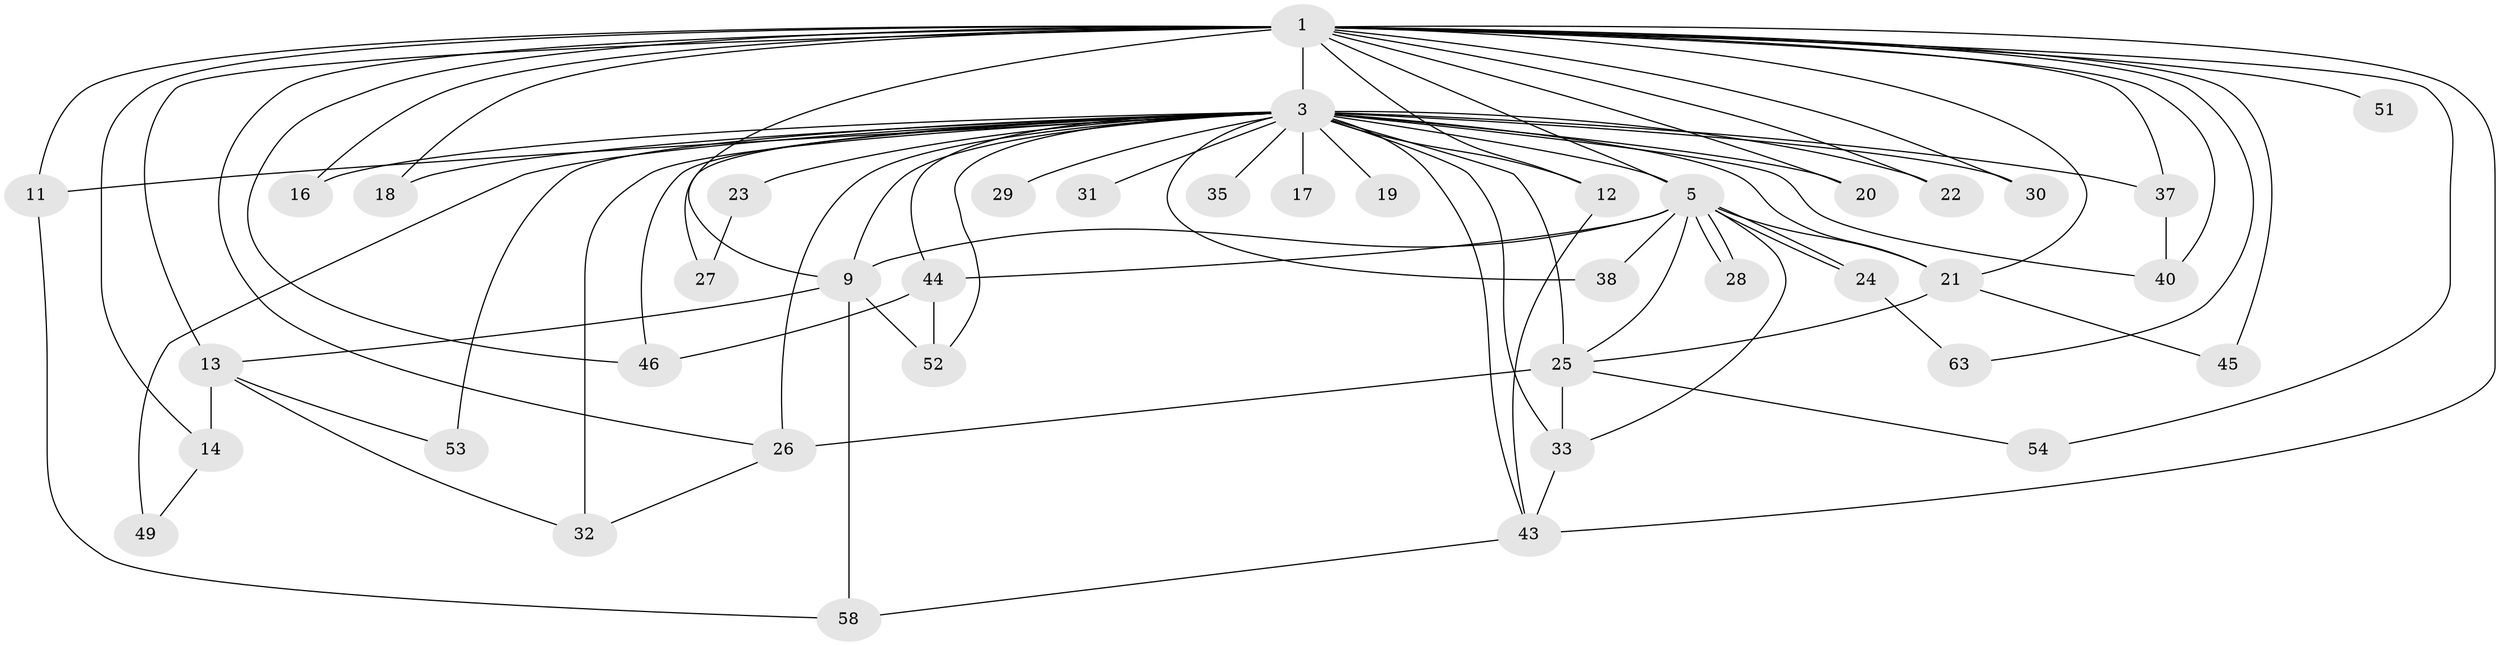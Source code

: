 // original degree distribution, {15: 0.012195121951219513, 30: 0.012195121951219513, 16: 0.012195121951219513, 17: 0.012195121951219513, 26: 0.012195121951219513, 19: 0.024390243902439025, 18: 0.012195121951219513, 13: 0.012195121951219513, 14: 0.012195121951219513, 3: 0.17073170731707318, 5: 0.04878048780487805, 4: 0.04878048780487805, 2: 0.573170731707317, 6: 0.024390243902439025, 7: 0.012195121951219513}
// Generated by graph-tools (version 1.1) at 2025/13/03/09/25 04:13:51]
// undirected, 41 vertices, 84 edges
graph export_dot {
graph [start="1"]
  node [color=gray90,style=filled];
  1 [super="+2"];
  3 [super="+34+72+82+4+10"];
  5 [super="+59"];
  9 [super="+50"];
  11;
  12;
  13;
  14;
  16;
  17;
  18;
  19;
  20;
  21 [super="+70+36"];
  22;
  23;
  24;
  25;
  26 [super="+74+39+42"];
  27;
  28;
  29;
  30;
  31 [super="+75"];
  32;
  33 [super="+55+68"];
  35;
  37;
  38;
  40 [super="+64"];
  43 [super="+76+77+47"];
  44 [super="+65"];
  45;
  46 [super="+60"];
  49 [super="+69"];
  51;
  52 [super="+66"];
  53;
  54;
  58;
  63;
  1 -- 3 [weight=13];
  1 -- 5 [weight=4];
  1 -- 9 [weight=2];
  1 -- 12;
  1 -- 13;
  1 -- 16;
  1 -- 30;
  1 -- 46;
  1 -- 11;
  1 -- 14 [weight=2];
  1 -- 18;
  1 -- 20;
  1 -- 21 [weight=2];
  1 -- 22;
  1 -- 26;
  1 -- 37;
  1 -- 40;
  1 -- 43 [weight=2];
  1 -- 45;
  1 -- 51;
  1 -- 54;
  1 -- 63;
  3 -- 5 [weight=10];
  3 -- 9 [weight=6];
  3 -- 17 [weight=2];
  3 -- 30;
  3 -- 43;
  3 -- 23 [weight=3];
  3 -- 12;
  3 -- 16;
  3 -- 18;
  3 -- 19;
  3 -- 20;
  3 -- 21;
  3 -- 22;
  3 -- 25 [weight=2];
  3 -- 26 [weight=2];
  3 -- 27;
  3 -- 29 [weight=2];
  3 -- 31 [weight=2];
  3 -- 32;
  3 -- 33;
  3 -- 35 [weight=2];
  3 -- 37;
  3 -- 38;
  3 -- 44 [weight=2];
  3 -- 46;
  3 -- 49 [weight=2];
  3 -- 53;
  3 -- 40;
  3 -- 11;
  3 -- 52;
  5 -- 9 [weight=2];
  5 -- 21 [weight=2];
  5 -- 24;
  5 -- 24;
  5 -- 25;
  5 -- 28;
  5 -- 28;
  5 -- 38;
  5 -- 44;
  5 -- 33;
  9 -- 13;
  9 -- 52;
  9 -- 58;
  11 -- 58;
  12 -- 43;
  13 -- 14;
  13 -- 32;
  13 -- 53;
  14 -- 49;
  21 -- 25;
  21 -- 45;
  23 -- 27;
  24 -- 63;
  25 -- 26;
  25 -- 33;
  25 -- 54;
  26 -- 32;
  33 -- 43;
  37 -- 40;
  43 -- 58;
  44 -- 52;
  44 -- 46;
}
